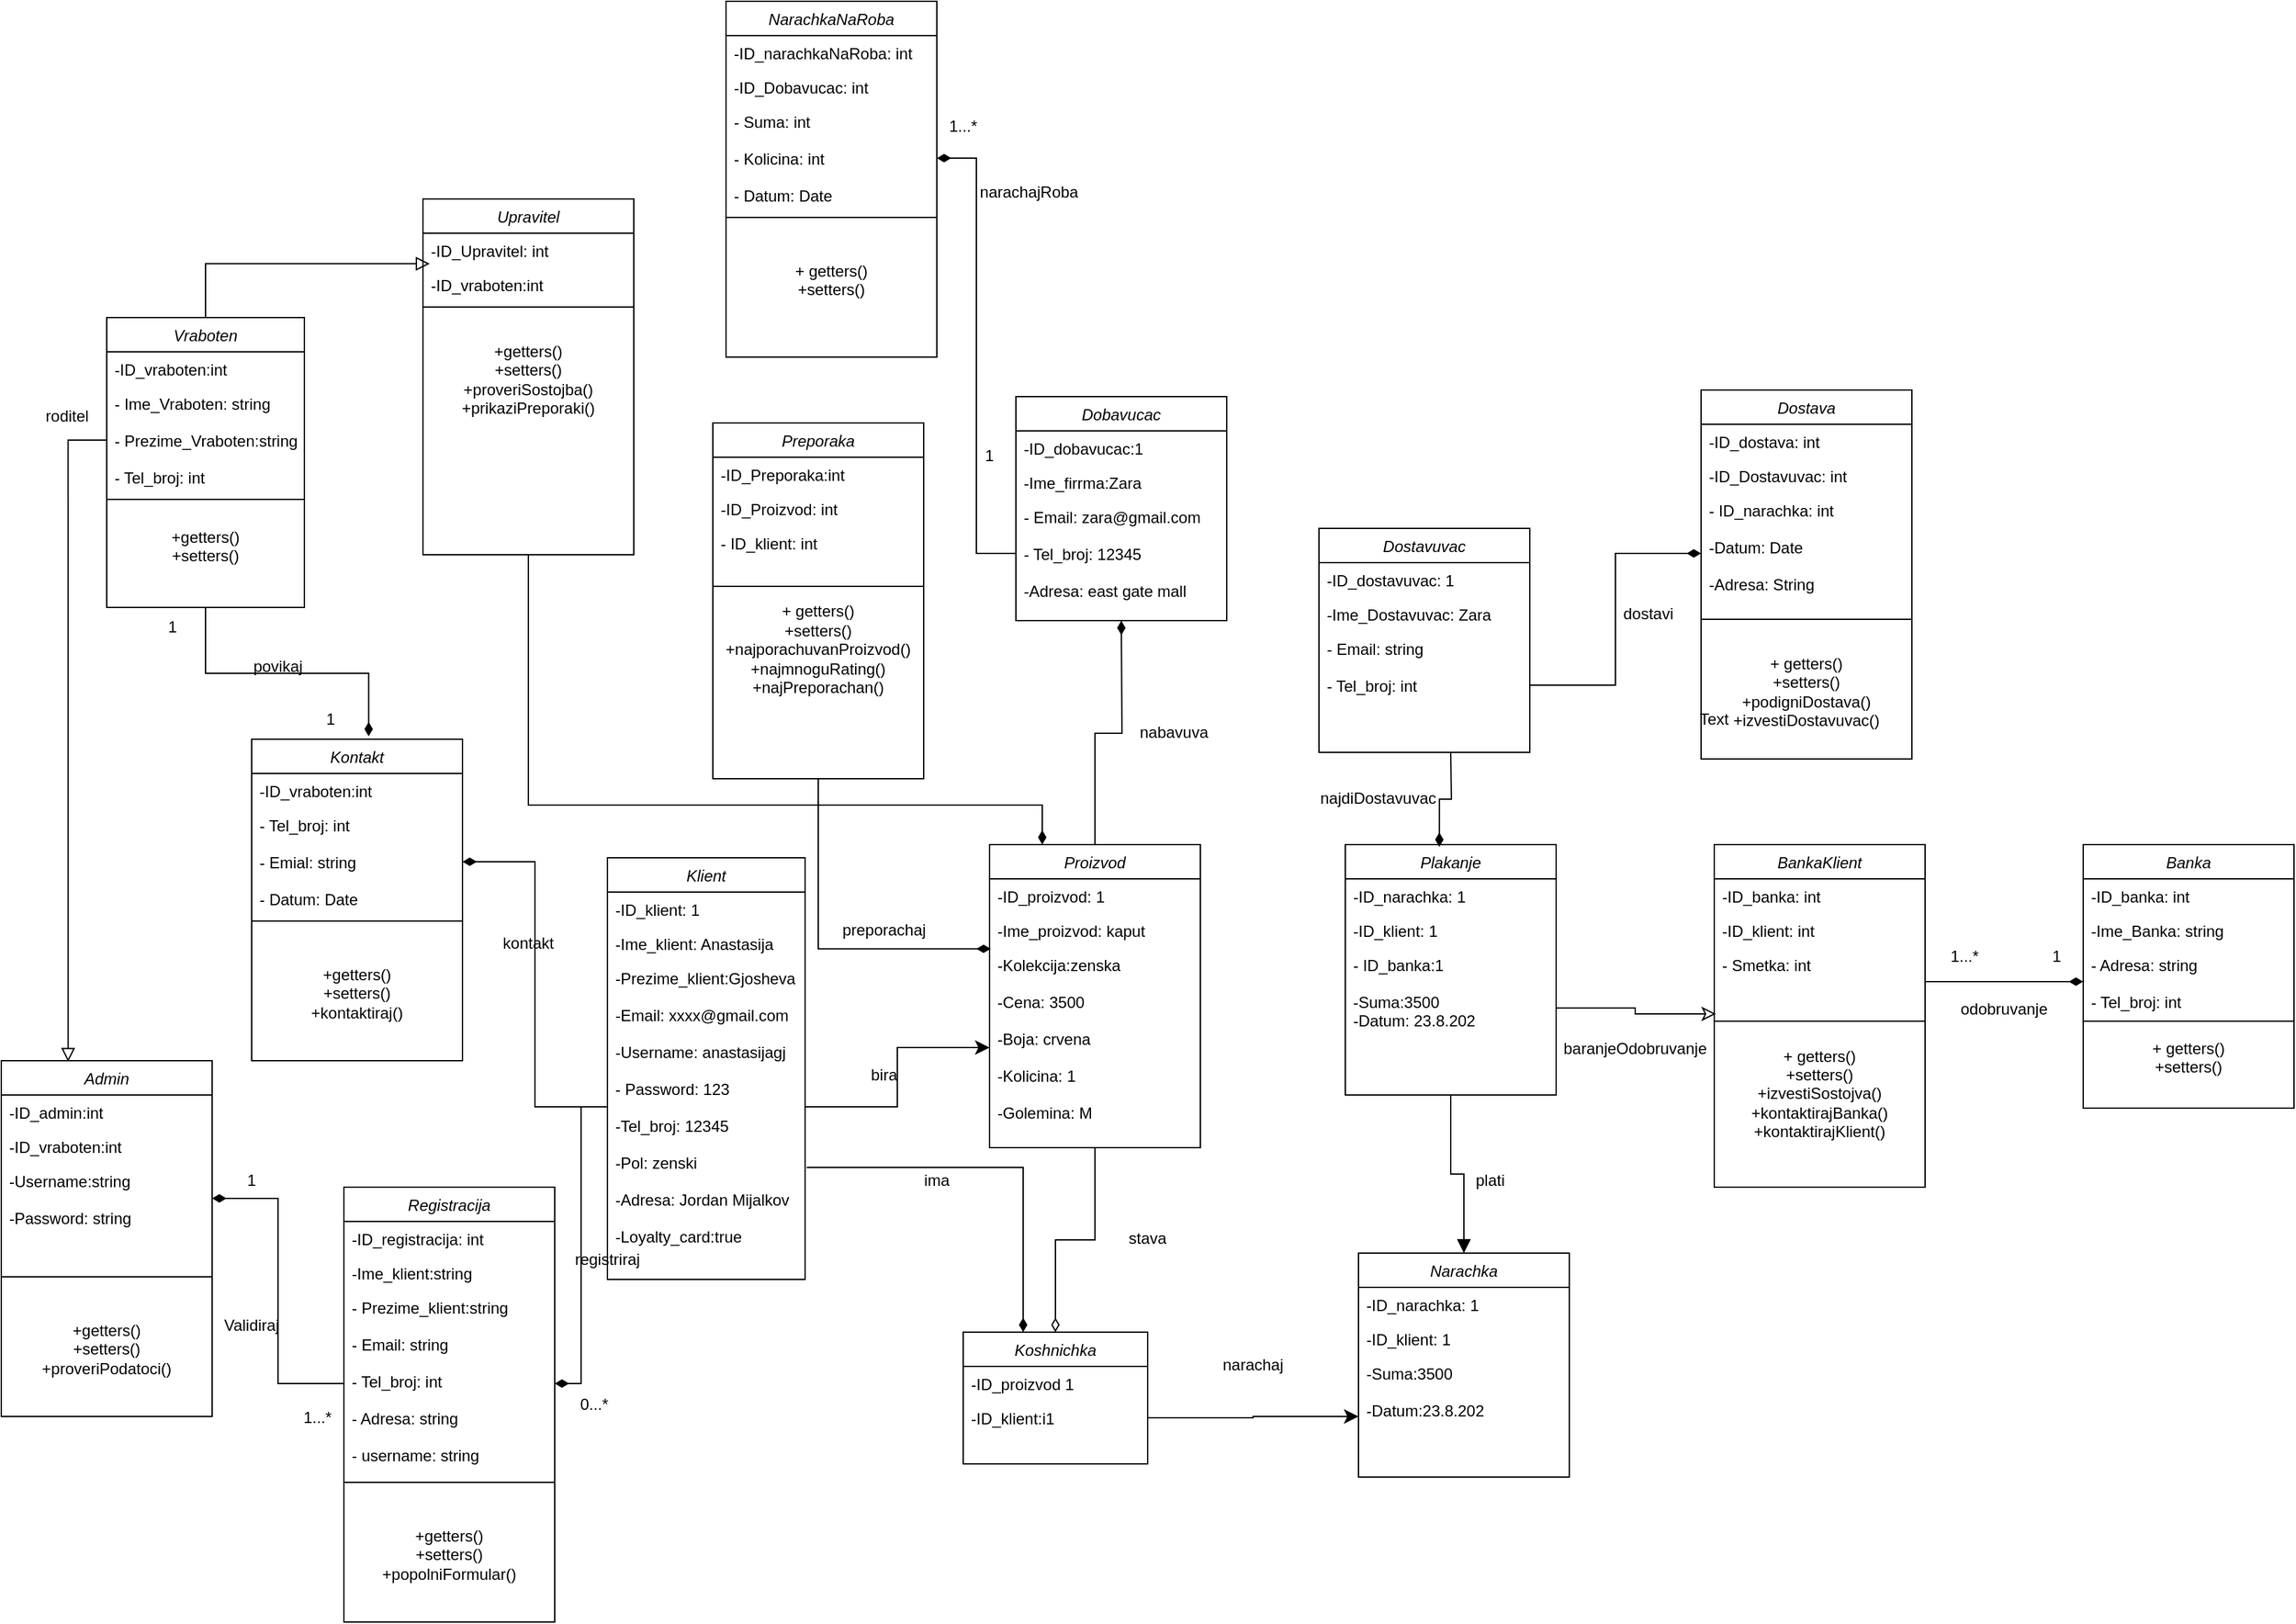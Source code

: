 <mxfile version="20.5.3" type="github">
  <diagram id="C5RBs43oDa-KdzZeNtuy" name="Page-1">
    <mxGraphModel dx="2899" dy="2581" grid="1" gridSize="10" guides="1" tooltips="1" connect="1" arrows="1" fold="1" page="1" pageScale="1" pageWidth="1169" pageHeight="1654" math="0" shadow="0">
      <root>
        <mxCell id="WIyWlLk6GJQsqaUBKTNV-0" />
        <mxCell id="WIyWlLk6GJQsqaUBKTNV-1" parent="WIyWlLk6GJQsqaUBKTNV-0" />
        <mxCell id="zkfFHV4jXpPFQw0GAbJ--0" value="Klient" style="swimlane;fontStyle=2;align=center;verticalAlign=top;childLayout=stackLayout;horizontal=1;startSize=26;horizontalStack=0;resizeParent=1;resizeLast=0;collapsible=1;marginBottom=0;rounded=0;shadow=0;strokeWidth=1;" parent="WIyWlLk6GJQsqaUBKTNV-1" vertex="1">
          <mxGeometry y="-450" width="150" height="320" as="geometry">
            <mxRectangle x="230" y="140" width="160" height="26" as="alternateBounds" />
          </mxGeometry>
        </mxCell>
        <mxCell id="zkfFHV4jXpPFQw0GAbJ--1" value="-ID_klient: 1" style="text;align=left;verticalAlign=top;spacingLeft=4;spacingRight=4;overflow=hidden;rotatable=0;points=[[0,0.5],[1,0.5]];portConstraint=eastwest;" parent="zkfFHV4jXpPFQw0GAbJ--0" vertex="1">
          <mxGeometry y="26" width="150" height="26" as="geometry" />
        </mxCell>
        <mxCell id="zkfFHV4jXpPFQw0GAbJ--2" value="-Ime_klient: Anastasija" style="text;align=left;verticalAlign=top;spacingLeft=4;spacingRight=4;overflow=hidden;rotatable=0;points=[[0,0.5],[1,0.5]];portConstraint=eastwest;rounded=0;shadow=0;html=0;" parent="zkfFHV4jXpPFQw0GAbJ--0" vertex="1">
          <mxGeometry y="52" width="150" height="26" as="geometry" />
        </mxCell>
        <mxCell id="zkfFHV4jXpPFQw0GAbJ--3" value="-Prezime_klient:Gjosheva&#xa; &#xa;-Email: xxxx@gmail.com&#xa;&#xa;-Username: anastasijagj&#xa;&#xa;- Password: 123&#xa;&#xa;-Tel_broj: 12345&#xa;&#xa;-Pol: zenski&#xa;&#xa;-Adresa: Jordan Mijalkov&#xa;&#xa;-Loyalty_card:true&#xa;&#xa;&#xa;" style="text;align=left;verticalAlign=top;spacingLeft=4;spacingRight=4;overflow=hidden;rotatable=0;points=[[0,0.5],[1,0.5]];portConstraint=eastwest;rounded=0;shadow=0;html=0;" parent="zkfFHV4jXpPFQw0GAbJ--0" vertex="1">
          <mxGeometry y="78" width="150" height="222" as="geometry" />
        </mxCell>
        <mxCell id="rF4SldOmLLkLFuO0pQVK-22" style="edgeStyle=orthogonalEdgeStyle;rounded=0;orthogonalLoop=1;jettySize=auto;html=1;exitX=0.5;exitY=1;exitDx=0;exitDy=0;strokeWidth=1;endArrow=diamondThin;endFill=0;endSize=8;" edge="1" parent="WIyWlLk6GJQsqaUBKTNV-1" source="rF4SldOmLLkLFuO0pQVK-3" target="rF4SldOmLLkLFuO0pQVK-14">
          <mxGeometry relative="1" as="geometry" />
        </mxCell>
        <mxCell id="rF4SldOmLLkLFuO0pQVK-110" style="edgeStyle=orthogonalEdgeStyle;rounded=0;orthogonalLoop=1;jettySize=auto;html=1;exitX=0.5;exitY=0;exitDx=0;exitDy=0;entryX=0.5;entryY=1;entryDx=0;entryDy=0;strokeWidth=1;endArrow=diamondThin;endFill=1;endSize=8;" edge="1" parent="WIyWlLk6GJQsqaUBKTNV-1" source="rF4SldOmLLkLFuO0pQVK-3">
          <mxGeometry relative="1" as="geometry">
            <mxPoint x="390" y="-630" as="targetPoint" />
          </mxGeometry>
        </mxCell>
        <mxCell id="rF4SldOmLLkLFuO0pQVK-3" value="Proizvod" style="swimlane;fontStyle=2;align=center;verticalAlign=top;childLayout=stackLayout;horizontal=1;startSize=26;horizontalStack=0;resizeParent=1;resizeLast=0;collapsible=1;marginBottom=0;rounded=0;shadow=0;strokeWidth=1;" vertex="1" parent="WIyWlLk6GJQsqaUBKTNV-1">
          <mxGeometry x="290" y="-460" width="160" height="230" as="geometry">
            <mxRectangle x="230" y="140" width="160" height="26" as="alternateBounds" />
          </mxGeometry>
        </mxCell>
        <mxCell id="rF4SldOmLLkLFuO0pQVK-4" value="-ID_proizvod: 1" style="text;align=left;verticalAlign=top;spacingLeft=4;spacingRight=4;overflow=hidden;rotatable=0;points=[[0,0.5],[1,0.5]];portConstraint=eastwest;" vertex="1" parent="rF4SldOmLLkLFuO0pQVK-3">
          <mxGeometry y="26" width="160" height="26" as="geometry" />
        </mxCell>
        <mxCell id="rF4SldOmLLkLFuO0pQVK-5" value="-Ime_proizvod: kaput" style="text;align=left;verticalAlign=top;spacingLeft=4;spacingRight=4;overflow=hidden;rotatable=0;points=[[0,0.5],[1,0.5]];portConstraint=eastwest;rounded=0;shadow=0;html=0;" vertex="1" parent="rF4SldOmLLkLFuO0pQVK-3">
          <mxGeometry y="52" width="160" height="26" as="geometry" />
        </mxCell>
        <mxCell id="rF4SldOmLLkLFuO0pQVK-6" value="-Kolekcija:zenska&#xa; &#xa;-Cena: 3500&#xa;&#xa;-Boja: crvena&#xa;&#xa;-Kolicina: 1&#xa;&#xa;-Golemina: M&#xa;&#xa;&#xa;&#xa;&#xa;" style="text;align=left;verticalAlign=top;spacingLeft=4;spacingRight=4;overflow=hidden;rotatable=0;points=[[0,0.5],[1,0.5]];portConstraint=eastwest;rounded=0;shadow=0;html=0;" vertex="1" parent="rF4SldOmLLkLFuO0pQVK-3">
          <mxGeometry y="78" width="160" height="152" as="geometry" />
        </mxCell>
        <mxCell id="rF4SldOmLLkLFuO0pQVK-10" style="edgeStyle=orthogonalEdgeStyle;rounded=0;orthogonalLoop=1;jettySize=auto;html=1;endArrow=classic;endFill=1;strokeWidth=1;endSize=8;" edge="1" parent="WIyWlLk6GJQsqaUBKTNV-1" source="zkfFHV4jXpPFQw0GAbJ--3" target="rF4SldOmLLkLFuO0pQVK-6">
          <mxGeometry relative="1" as="geometry" />
        </mxCell>
        <mxCell id="rF4SldOmLLkLFuO0pQVK-13" value="bira" style="text;html=1;strokeColor=none;fillColor=none;align=center;verticalAlign=middle;whiteSpace=wrap;rounded=0;" vertex="1" parent="WIyWlLk6GJQsqaUBKTNV-1">
          <mxGeometry x="180" y="-300" width="60" height="30" as="geometry" />
        </mxCell>
        <mxCell id="rF4SldOmLLkLFuO0pQVK-14" value="Koshnichka" style="swimlane;fontStyle=2;align=center;verticalAlign=top;childLayout=stackLayout;horizontal=1;startSize=26;horizontalStack=0;resizeParent=1;resizeLast=0;collapsible=1;marginBottom=0;rounded=0;shadow=0;strokeWidth=1;" vertex="1" parent="WIyWlLk6GJQsqaUBKTNV-1">
          <mxGeometry x="270" y="-90" width="140" height="100" as="geometry">
            <mxRectangle x="230" y="140" width="160" height="26" as="alternateBounds" />
          </mxGeometry>
        </mxCell>
        <mxCell id="rF4SldOmLLkLFuO0pQVK-15" value="-ID_proizvod 1" style="text;align=left;verticalAlign=top;spacingLeft=4;spacingRight=4;overflow=hidden;rotatable=0;points=[[0,0.5],[1,0.5]];portConstraint=eastwest;" vertex="1" parent="rF4SldOmLLkLFuO0pQVK-14">
          <mxGeometry y="26" width="140" height="26" as="geometry" />
        </mxCell>
        <mxCell id="rF4SldOmLLkLFuO0pQVK-16" value="-ID_klient:i1" style="text;align=left;verticalAlign=top;spacingLeft=4;spacingRight=4;overflow=hidden;rotatable=0;points=[[0,0.5],[1,0.5]];portConstraint=eastwest;rounded=0;shadow=0;html=0;" vertex="1" parent="rF4SldOmLLkLFuO0pQVK-14">
          <mxGeometry y="52" width="140" height="26" as="geometry" />
        </mxCell>
        <mxCell id="rF4SldOmLLkLFuO0pQVK-25" value="stava" style="text;html=1;strokeColor=none;fillColor=none;align=center;verticalAlign=middle;whiteSpace=wrap;rounded=0;" vertex="1" parent="WIyWlLk6GJQsqaUBKTNV-1">
          <mxGeometry x="380" y="-176" width="60" height="30" as="geometry" />
        </mxCell>
        <mxCell id="rF4SldOmLLkLFuO0pQVK-29" style="edgeStyle=orthogonalEdgeStyle;rounded=0;orthogonalLoop=1;jettySize=auto;html=1;exitX=1.008;exitY=0.707;exitDx=0;exitDy=0;entryX=0.325;entryY=0;entryDx=0;entryDy=0;entryPerimeter=0;strokeWidth=1;endArrow=diamondThin;endFill=1;endSize=8;exitPerimeter=0;" edge="1" parent="WIyWlLk6GJQsqaUBKTNV-1" source="zkfFHV4jXpPFQw0GAbJ--3" target="rF4SldOmLLkLFuO0pQVK-14">
          <mxGeometry relative="1" as="geometry">
            <mxPoint x="95" y="-50" as="sourcePoint" />
          </mxGeometry>
        </mxCell>
        <mxCell id="rF4SldOmLLkLFuO0pQVK-32" value="ima" style="text;html=1;strokeColor=none;fillColor=none;align=center;verticalAlign=middle;whiteSpace=wrap;rounded=0;" vertex="1" parent="WIyWlLk6GJQsqaUBKTNV-1">
          <mxGeometry x="220" y="-220" width="60" height="30" as="geometry" />
        </mxCell>
        <mxCell id="rF4SldOmLLkLFuO0pQVK-73" style="edgeStyle=orthogonalEdgeStyle;rounded=0;orthogonalLoop=1;jettySize=auto;html=1;strokeWidth=1;endArrow=block;endFill=1;endSize=8;exitX=0.5;exitY=1;exitDx=0;exitDy=0;" edge="1" parent="WIyWlLk6GJQsqaUBKTNV-1" source="rF4SldOmLLkLFuO0pQVK-43" target="rF4SldOmLLkLFuO0pQVK-33">
          <mxGeometry relative="1" as="geometry" />
        </mxCell>
        <mxCell id="rF4SldOmLLkLFuO0pQVK-33" value="Narachka" style="swimlane;fontStyle=2;align=center;verticalAlign=top;childLayout=stackLayout;horizontal=1;startSize=26;horizontalStack=0;resizeParent=1;resizeLast=0;collapsible=1;marginBottom=0;rounded=0;shadow=0;strokeWidth=1;" vertex="1" parent="WIyWlLk6GJQsqaUBKTNV-1">
          <mxGeometry x="570" y="-150" width="160" height="170" as="geometry">
            <mxRectangle x="230" y="140" width="160" height="26" as="alternateBounds" />
          </mxGeometry>
        </mxCell>
        <mxCell id="rF4SldOmLLkLFuO0pQVK-34" value="-ID_narachka: 1" style="text;align=left;verticalAlign=top;spacingLeft=4;spacingRight=4;overflow=hidden;rotatable=0;points=[[0,0.5],[1,0.5]];portConstraint=eastwest;" vertex="1" parent="rF4SldOmLLkLFuO0pQVK-33">
          <mxGeometry y="26" width="160" height="26" as="geometry" />
        </mxCell>
        <mxCell id="rF4SldOmLLkLFuO0pQVK-35" value="-ID_klient: 1" style="text;align=left;verticalAlign=top;spacingLeft=4;spacingRight=4;overflow=hidden;rotatable=0;points=[[0,0.5],[1,0.5]];portConstraint=eastwest;rounded=0;shadow=0;html=0;" vertex="1" parent="rF4SldOmLLkLFuO0pQVK-33">
          <mxGeometry y="52" width="160" height="26" as="geometry" />
        </mxCell>
        <mxCell id="rF4SldOmLLkLFuO0pQVK-36" value="-Suma:3500&#xa;&#xa;-Datum:23.8.202&#xa;" style="text;align=left;verticalAlign=top;spacingLeft=4;spacingRight=4;overflow=hidden;rotatable=0;points=[[0,0.5],[1,0.5]];portConstraint=eastwest;rounded=0;shadow=0;html=0;" vertex="1" parent="rF4SldOmLLkLFuO0pQVK-33">
          <mxGeometry y="78" width="160" height="92" as="geometry" />
        </mxCell>
        <mxCell id="rF4SldOmLLkLFuO0pQVK-42" value="narachaj" style="text;html=1;strokeColor=none;fillColor=none;align=center;verticalAlign=middle;whiteSpace=wrap;rounded=0;" vertex="1" parent="WIyWlLk6GJQsqaUBKTNV-1">
          <mxGeometry x="460" y="-80" width="60" height="30" as="geometry" />
        </mxCell>
        <mxCell id="rF4SldOmLLkLFuO0pQVK-43" value="Plakanje" style="swimlane;fontStyle=2;align=center;verticalAlign=top;childLayout=stackLayout;horizontal=1;startSize=26;horizontalStack=0;resizeParent=1;resizeLast=0;collapsible=1;marginBottom=0;rounded=0;shadow=0;strokeWidth=1;" vertex="1" parent="WIyWlLk6GJQsqaUBKTNV-1">
          <mxGeometry x="560" y="-460" width="160" height="190" as="geometry">
            <mxRectangle x="230" y="140" width="160" height="26" as="alternateBounds" />
          </mxGeometry>
        </mxCell>
        <mxCell id="rF4SldOmLLkLFuO0pQVK-44" value="-ID_narachka: 1" style="text;align=left;verticalAlign=top;spacingLeft=4;spacingRight=4;overflow=hidden;rotatable=0;points=[[0,0.5],[1,0.5]];portConstraint=eastwest;" vertex="1" parent="rF4SldOmLLkLFuO0pQVK-43">
          <mxGeometry y="26" width="160" height="26" as="geometry" />
        </mxCell>
        <mxCell id="rF4SldOmLLkLFuO0pQVK-45" value="-ID_klient: 1" style="text;align=left;verticalAlign=top;spacingLeft=4;spacingRight=4;overflow=hidden;rotatable=0;points=[[0,0.5],[1,0.5]];portConstraint=eastwest;rounded=0;shadow=0;html=0;" vertex="1" parent="rF4SldOmLLkLFuO0pQVK-43">
          <mxGeometry y="52" width="160" height="26" as="geometry" />
        </mxCell>
        <mxCell id="rF4SldOmLLkLFuO0pQVK-46" value="- ID_banka:1&#xa;&#xa;-Suma:3500&#xa;-Datum: 23.8.202&#xa;&#xa;" style="text;align=left;verticalAlign=top;spacingLeft=4;spacingRight=4;overflow=hidden;rotatable=0;points=[[0,0.5],[1,0.5]];portConstraint=eastwest;rounded=0;shadow=0;html=0;" vertex="1" parent="rF4SldOmLLkLFuO0pQVK-43">
          <mxGeometry y="78" width="160" height="92" as="geometry" />
        </mxCell>
        <mxCell id="rF4SldOmLLkLFuO0pQVK-49" value="BankaKlient" style="swimlane;fontStyle=2;align=center;verticalAlign=top;childLayout=stackLayout;horizontal=1;startSize=26;horizontalStack=0;resizeParent=1;resizeLast=0;collapsible=1;marginBottom=0;rounded=0;shadow=0;strokeWidth=1;" vertex="1" parent="WIyWlLk6GJQsqaUBKTNV-1">
          <mxGeometry x="840" y="-460" width="160" height="260" as="geometry">
            <mxRectangle x="230" y="140" width="160" height="26" as="alternateBounds" />
          </mxGeometry>
        </mxCell>
        <mxCell id="rF4SldOmLLkLFuO0pQVK-50" value="-ID_banka: int" style="text;align=left;verticalAlign=top;spacingLeft=4;spacingRight=4;overflow=hidden;rotatable=0;points=[[0,0.5],[1,0.5]];portConstraint=eastwest;" vertex="1" parent="rF4SldOmLLkLFuO0pQVK-49">
          <mxGeometry y="26" width="160" height="26" as="geometry" />
        </mxCell>
        <mxCell id="rF4SldOmLLkLFuO0pQVK-51" value="-ID_klient: int" style="text;align=left;verticalAlign=top;spacingLeft=4;spacingRight=4;overflow=hidden;rotatable=0;points=[[0,0.5],[1,0.5]];portConstraint=eastwest;rounded=0;shadow=0;html=0;" vertex="1" parent="rF4SldOmLLkLFuO0pQVK-49">
          <mxGeometry y="52" width="160" height="26" as="geometry" />
        </mxCell>
        <mxCell id="rF4SldOmLLkLFuO0pQVK-52" value="- Smetka: int" style="text;align=left;verticalAlign=top;spacingLeft=4;spacingRight=4;overflow=hidden;rotatable=0;points=[[0,0.5],[1,0.5]];portConstraint=eastwest;rounded=0;shadow=0;html=0;" vertex="1" parent="rF4SldOmLLkLFuO0pQVK-49">
          <mxGeometry y="78" width="160" height="52" as="geometry" />
        </mxCell>
        <mxCell id="rF4SldOmLLkLFuO0pQVK-53" value="" style="line;html=1;strokeWidth=1;align=left;verticalAlign=middle;spacingTop=-1;spacingLeft=3;spacingRight=3;rotatable=0;labelPosition=right;points=[];portConstraint=eastwest;" vertex="1" parent="rF4SldOmLLkLFuO0pQVK-49">
          <mxGeometry y="130" width="160" height="8" as="geometry" />
        </mxCell>
        <mxCell id="rF4SldOmLLkLFuO0pQVK-54" value="&lt;div&gt;+ getters()&lt;/div&gt;&lt;div&gt;+setters()&lt;/div&gt;&lt;div&gt;+izvestiSostojva()&lt;/div&gt;&lt;div&gt;+kontaktirajBanka()&lt;/div&gt;&lt;div&gt;+kontaktirajKlient()&lt;br&gt;&lt;/div&gt;" style="text;html=1;strokeColor=none;fillColor=none;align=center;verticalAlign=middle;whiteSpace=wrap;rounded=0;" vertex="1" parent="rF4SldOmLLkLFuO0pQVK-49">
          <mxGeometry y="138" width="160" height="102" as="geometry" />
        </mxCell>
        <mxCell id="rF4SldOmLLkLFuO0pQVK-55" value="Banka" style="swimlane;fontStyle=2;align=center;verticalAlign=top;childLayout=stackLayout;horizontal=1;startSize=26;horizontalStack=0;resizeParent=1;resizeLast=0;collapsible=1;marginBottom=0;rounded=0;shadow=0;strokeWidth=1;" vertex="1" parent="WIyWlLk6GJQsqaUBKTNV-1">
          <mxGeometry x="1120" y="-460" width="160" height="200" as="geometry">
            <mxRectangle x="230" y="140" width="160" height="26" as="alternateBounds" />
          </mxGeometry>
        </mxCell>
        <mxCell id="rF4SldOmLLkLFuO0pQVK-56" value="-ID_banka: int" style="text;align=left;verticalAlign=top;spacingLeft=4;spacingRight=4;overflow=hidden;rotatable=0;points=[[0,0.5],[1,0.5]];portConstraint=eastwest;" vertex="1" parent="rF4SldOmLLkLFuO0pQVK-55">
          <mxGeometry y="26" width="160" height="26" as="geometry" />
        </mxCell>
        <mxCell id="rF4SldOmLLkLFuO0pQVK-57" value="-Ime_Banka: string" style="text;align=left;verticalAlign=top;spacingLeft=4;spacingRight=4;overflow=hidden;rotatable=0;points=[[0,0.5],[1,0.5]];portConstraint=eastwest;rounded=0;shadow=0;html=0;" vertex="1" parent="rF4SldOmLLkLFuO0pQVK-55">
          <mxGeometry y="52" width="160" height="26" as="geometry" />
        </mxCell>
        <mxCell id="rF4SldOmLLkLFuO0pQVK-58" value="- Adresa: string&#xa;&#xa;- Tel_broj: int&#xa;" style="text;align=left;verticalAlign=top;spacingLeft=4;spacingRight=4;overflow=hidden;rotatable=0;points=[[0,0.5],[1,0.5]];portConstraint=eastwest;rounded=0;shadow=0;html=0;" vertex="1" parent="rF4SldOmLLkLFuO0pQVK-55">
          <mxGeometry y="78" width="160" height="52" as="geometry" />
        </mxCell>
        <mxCell id="rF4SldOmLLkLFuO0pQVK-59" value="" style="line;html=1;strokeWidth=1;align=left;verticalAlign=middle;spacingTop=-1;spacingLeft=3;spacingRight=3;rotatable=0;labelPosition=right;points=[];portConstraint=eastwest;" vertex="1" parent="rF4SldOmLLkLFuO0pQVK-55">
          <mxGeometry y="130" width="160" height="8" as="geometry" />
        </mxCell>
        <mxCell id="rF4SldOmLLkLFuO0pQVK-60" value="&lt;div&gt;+ getters()&lt;/div&gt;&lt;div&gt;+setters()&lt;/div&gt;&lt;div&gt;&lt;br&gt;&lt;/div&gt;" style="text;html=1;strokeColor=none;fillColor=none;align=center;verticalAlign=middle;whiteSpace=wrap;rounded=0;" vertex="1" parent="rF4SldOmLLkLFuO0pQVK-55">
          <mxGeometry y="138" width="160" height="62" as="geometry" />
        </mxCell>
        <mxCell id="rF4SldOmLLkLFuO0pQVK-61" value="Dostavuvac" style="swimlane;fontStyle=2;align=center;verticalAlign=top;childLayout=stackLayout;horizontal=1;startSize=26;horizontalStack=0;resizeParent=1;resizeLast=0;collapsible=1;marginBottom=0;rounded=0;shadow=0;strokeWidth=1;" vertex="1" parent="WIyWlLk6GJQsqaUBKTNV-1">
          <mxGeometry x="540" y="-700" width="160" height="170" as="geometry">
            <mxRectangle x="230" y="140" width="160" height="26" as="alternateBounds" />
          </mxGeometry>
        </mxCell>
        <mxCell id="rF4SldOmLLkLFuO0pQVK-62" value="-ID_dostavuvac: 1" style="text;align=left;verticalAlign=top;spacingLeft=4;spacingRight=4;overflow=hidden;rotatable=0;points=[[0,0.5],[1,0.5]];portConstraint=eastwest;" vertex="1" parent="rF4SldOmLLkLFuO0pQVK-61">
          <mxGeometry y="26" width="160" height="26" as="geometry" />
        </mxCell>
        <mxCell id="rF4SldOmLLkLFuO0pQVK-63" value="-Ime_Dostavuvac: Zara" style="text;align=left;verticalAlign=top;spacingLeft=4;spacingRight=4;overflow=hidden;rotatable=0;points=[[0,0.5],[1,0.5]];portConstraint=eastwest;rounded=0;shadow=0;html=0;" vertex="1" parent="rF4SldOmLLkLFuO0pQVK-61">
          <mxGeometry y="52" width="160" height="26" as="geometry" />
        </mxCell>
        <mxCell id="rF4SldOmLLkLFuO0pQVK-64" value="- Email: string&#xa;&#xa;- Tel_broj: int&#xa;" style="text;align=left;verticalAlign=top;spacingLeft=4;spacingRight=4;overflow=hidden;rotatable=0;points=[[0,0.5],[1,0.5]];portConstraint=eastwest;rounded=0;shadow=0;html=0;" vertex="1" parent="rF4SldOmLLkLFuO0pQVK-61">
          <mxGeometry y="78" width="160" height="82" as="geometry" />
        </mxCell>
        <mxCell id="rF4SldOmLLkLFuO0pQVK-67" value="Dostava" style="swimlane;fontStyle=2;align=center;verticalAlign=top;childLayout=stackLayout;horizontal=1;startSize=26;horizontalStack=0;resizeParent=1;resizeLast=0;collapsible=1;marginBottom=0;rounded=0;shadow=0;strokeWidth=1;" vertex="1" parent="WIyWlLk6GJQsqaUBKTNV-1">
          <mxGeometry x="830" y="-805" width="160" height="280" as="geometry">
            <mxRectangle x="230" y="140" width="160" height="26" as="alternateBounds" />
          </mxGeometry>
        </mxCell>
        <mxCell id="rF4SldOmLLkLFuO0pQVK-68" value="-ID_dostava: int" style="text;align=left;verticalAlign=top;spacingLeft=4;spacingRight=4;overflow=hidden;rotatable=0;points=[[0,0.5],[1,0.5]];portConstraint=eastwest;" vertex="1" parent="rF4SldOmLLkLFuO0pQVK-67">
          <mxGeometry y="26" width="160" height="26" as="geometry" />
        </mxCell>
        <mxCell id="rF4SldOmLLkLFuO0pQVK-69" value="-ID_Dostavuvac: int" style="text;align=left;verticalAlign=top;spacingLeft=4;spacingRight=4;overflow=hidden;rotatable=0;points=[[0,0.5],[1,0.5]];portConstraint=eastwest;rounded=0;shadow=0;html=0;" vertex="1" parent="rF4SldOmLLkLFuO0pQVK-67">
          <mxGeometry y="52" width="160" height="26" as="geometry" />
        </mxCell>
        <mxCell id="rF4SldOmLLkLFuO0pQVK-70" value="- ID_narachka: int&#xa;&#xa;-Datum: Date&#xa;&#xa;-Adresa: String&#xa;" style="text;align=left;verticalAlign=top;spacingLeft=4;spacingRight=4;overflow=hidden;rotatable=0;points=[[0,0.5],[1,0.5]];portConstraint=eastwest;rounded=0;shadow=0;html=0;" vertex="1" parent="rF4SldOmLLkLFuO0pQVK-67">
          <mxGeometry y="78" width="160" height="92" as="geometry" />
        </mxCell>
        <mxCell id="rF4SldOmLLkLFuO0pQVK-71" value="" style="line;html=1;strokeWidth=1;align=left;verticalAlign=middle;spacingTop=-1;spacingLeft=3;spacingRight=3;rotatable=0;labelPosition=right;points=[];portConstraint=eastwest;" vertex="1" parent="rF4SldOmLLkLFuO0pQVK-67">
          <mxGeometry y="170" width="160" height="8" as="geometry" />
        </mxCell>
        <mxCell id="rF4SldOmLLkLFuO0pQVK-72" value="&lt;div&gt;+ getters()&lt;/div&gt;&lt;div&gt;+setters()&lt;/div&gt;&lt;div&gt;+podigniDostava()&lt;/div&gt;&lt;div&gt;+izvestiDostavuvac()&lt;br&gt;&lt;/div&gt;" style="text;html=1;strokeColor=none;fillColor=none;align=center;verticalAlign=middle;whiteSpace=wrap;rounded=0;" vertex="1" parent="rF4SldOmLLkLFuO0pQVK-67">
          <mxGeometry y="178" width="160" height="102" as="geometry" />
        </mxCell>
        <mxCell id="rF4SldOmLLkLFuO0pQVK-76" value="plati" style="text;html=1;strokeColor=none;fillColor=none;align=center;verticalAlign=middle;whiteSpace=wrap;rounded=0;" vertex="1" parent="WIyWlLk6GJQsqaUBKTNV-1">
          <mxGeometry x="640" y="-220" width="60" height="30" as="geometry" />
        </mxCell>
        <mxCell id="rF4SldOmLLkLFuO0pQVK-78" style="edgeStyle=orthogonalEdgeStyle;rounded=0;orthogonalLoop=1;jettySize=auto;html=1;exitX=1;exitY=0.5;exitDx=0;exitDy=0;entryX=0.008;entryY=0.971;entryDx=0;entryDy=0;entryPerimeter=0;strokeWidth=1;endArrow=classic;endFill=0;endSize=8;" edge="1" parent="WIyWlLk6GJQsqaUBKTNV-1" source="rF4SldOmLLkLFuO0pQVK-46" target="rF4SldOmLLkLFuO0pQVK-52">
          <mxGeometry relative="1" as="geometry" />
        </mxCell>
        <mxCell id="rF4SldOmLLkLFuO0pQVK-79" style="edgeStyle=orthogonalEdgeStyle;rounded=0;orthogonalLoop=1;jettySize=auto;html=1;exitX=1;exitY=0.5;exitDx=0;exitDy=0;strokeWidth=1;endArrow=diamondThin;endFill=1;endSize=8;" edge="1" parent="WIyWlLk6GJQsqaUBKTNV-1" source="rF4SldOmLLkLFuO0pQVK-52" target="rF4SldOmLLkLFuO0pQVK-58">
          <mxGeometry relative="1" as="geometry" />
        </mxCell>
        <mxCell id="rF4SldOmLLkLFuO0pQVK-80" style="edgeStyle=orthogonalEdgeStyle;rounded=0;orthogonalLoop=1;jettySize=auto;html=1;exitX=0.5;exitY=1;exitDx=0;exitDy=0;entryX=0.446;entryY=0.009;entryDx=0;entryDy=0;entryPerimeter=0;strokeWidth=1;endArrow=diamondThin;endFill=1;endSize=8;" edge="1" parent="WIyWlLk6GJQsqaUBKTNV-1" target="rF4SldOmLLkLFuO0pQVK-43">
          <mxGeometry relative="1" as="geometry">
            <mxPoint x="640" y="-530" as="sourcePoint" />
          </mxGeometry>
        </mxCell>
        <mxCell id="rF4SldOmLLkLFuO0pQVK-81" style="edgeStyle=orthogonalEdgeStyle;rounded=0;orthogonalLoop=1;jettySize=auto;html=1;exitX=1;exitY=0.5;exitDx=0;exitDy=0;entryX=0;entryY=0.5;entryDx=0;entryDy=0;strokeWidth=1;endArrow=diamondThin;endFill=1;endSize=8;" edge="1" parent="WIyWlLk6GJQsqaUBKTNV-1" source="rF4SldOmLLkLFuO0pQVK-64" target="rF4SldOmLLkLFuO0pQVK-70">
          <mxGeometry relative="1" as="geometry" />
        </mxCell>
        <mxCell id="rF4SldOmLLkLFuO0pQVK-84" value="baranjeOdobruvanje" style="text;html=1;strokeColor=none;fillColor=none;align=center;verticalAlign=middle;whiteSpace=wrap;rounded=0;" vertex="1" parent="WIyWlLk6GJQsqaUBKTNV-1">
          <mxGeometry x="750" y="-320" width="60" height="30" as="geometry" />
        </mxCell>
        <mxCell id="rF4SldOmLLkLFuO0pQVK-85" value="odobruvanje" style="text;html=1;strokeColor=none;fillColor=none;align=center;verticalAlign=middle;whiteSpace=wrap;rounded=0;" vertex="1" parent="WIyWlLk6GJQsqaUBKTNV-1">
          <mxGeometry x="1030" y="-350" width="60" height="30" as="geometry" />
        </mxCell>
        <mxCell id="rF4SldOmLLkLFuO0pQVK-87" value="1...*" style="text;html=1;strokeColor=none;fillColor=none;align=center;verticalAlign=middle;whiteSpace=wrap;rounded=0;" vertex="1" parent="WIyWlLk6GJQsqaUBKTNV-1">
          <mxGeometry x="1000" y="-390" width="60" height="30" as="geometry" />
        </mxCell>
        <mxCell id="rF4SldOmLLkLFuO0pQVK-88" value="1" style="text;html=1;strokeColor=none;fillColor=none;align=center;verticalAlign=middle;whiteSpace=wrap;rounded=0;" vertex="1" parent="WIyWlLk6GJQsqaUBKTNV-1">
          <mxGeometry x="1070" y="-390" width="60" height="30" as="geometry" />
        </mxCell>
        <mxCell id="rF4SldOmLLkLFuO0pQVK-91" value="najdiDostavuvac" style="text;html=1;strokeColor=none;fillColor=none;align=center;verticalAlign=middle;whiteSpace=wrap;rounded=0;" vertex="1" parent="WIyWlLk6GJQsqaUBKTNV-1">
          <mxGeometry x="555" y="-510" width="60" height="30" as="geometry" />
        </mxCell>
        <mxCell id="rF4SldOmLLkLFuO0pQVK-92" value="Text" style="text;html=1;strokeColor=none;fillColor=none;align=center;verticalAlign=middle;whiteSpace=wrap;rounded=0;" vertex="1" parent="WIyWlLk6GJQsqaUBKTNV-1">
          <mxGeometry x="810" y="-570" width="60" height="30" as="geometry" />
        </mxCell>
        <mxCell id="rF4SldOmLLkLFuO0pQVK-95" value="dostavi" style="text;html=1;strokeColor=none;fillColor=none;align=center;verticalAlign=middle;whiteSpace=wrap;rounded=0;" vertex="1" parent="WIyWlLk6GJQsqaUBKTNV-1">
          <mxGeometry x="760" y="-650" width="60" height="30" as="geometry" />
        </mxCell>
        <mxCell id="rF4SldOmLLkLFuO0pQVK-97" value="Dobavucac" style="swimlane;fontStyle=2;align=center;verticalAlign=top;childLayout=stackLayout;horizontal=1;startSize=26;horizontalStack=0;resizeParent=1;resizeLast=0;collapsible=1;marginBottom=0;rounded=0;shadow=0;strokeWidth=1;" vertex="1" parent="WIyWlLk6GJQsqaUBKTNV-1">
          <mxGeometry x="310" y="-800" width="160" height="170" as="geometry">
            <mxRectangle x="230" y="140" width="160" height="26" as="alternateBounds" />
          </mxGeometry>
        </mxCell>
        <mxCell id="rF4SldOmLLkLFuO0pQVK-98" value="-ID_dobavucac:1" style="text;align=left;verticalAlign=top;spacingLeft=4;spacingRight=4;overflow=hidden;rotatable=0;points=[[0,0.5],[1,0.5]];portConstraint=eastwest;" vertex="1" parent="rF4SldOmLLkLFuO0pQVK-97">
          <mxGeometry y="26" width="160" height="26" as="geometry" />
        </mxCell>
        <mxCell id="rF4SldOmLLkLFuO0pQVK-99" value="-Ime_firrma:Zara" style="text;align=left;verticalAlign=top;spacingLeft=4;spacingRight=4;overflow=hidden;rotatable=0;points=[[0,0.5],[1,0.5]];portConstraint=eastwest;rounded=0;shadow=0;html=0;" vertex="1" parent="rF4SldOmLLkLFuO0pQVK-97">
          <mxGeometry y="52" width="160" height="26" as="geometry" />
        </mxCell>
        <mxCell id="rF4SldOmLLkLFuO0pQVK-100" value="- Email: zara@gmail.com&#xa;&#xa;- Tel_broj: 12345&#xa;&#xa;-Adresa: east gate mall&#xa;&#xa;" style="text;align=left;verticalAlign=top;spacingLeft=4;spacingRight=4;overflow=hidden;rotatable=0;points=[[0,0.5],[1,0.5]];portConstraint=eastwest;rounded=0;shadow=0;html=0;" vertex="1" parent="rF4SldOmLLkLFuO0pQVK-97">
          <mxGeometry y="78" width="160" height="82" as="geometry" />
        </mxCell>
        <mxCell id="rF4SldOmLLkLFuO0pQVK-103" value="NarachkaNaRoba" style="swimlane;fontStyle=2;align=center;verticalAlign=top;childLayout=stackLayout;horizontal=1;startSize=26;horizontalStack=0;resizeParent=1;resizeLast=0;collapsible=1;marginBottom=0;rounded=0;shadow=0;strokeWidth=1;" vertex="1" parent="WIyWlLk6GJQsqaUBKTNV-1">
          <mxGeometry x="90" y="-1100" width="160" height="270" as="geometry">
            <mxRectangle x="230" y="140" width="160" height="26" as="alternateBounds" />
          </mxGeometry>
        </mxCell>
        <mxCell id="rF4SldOmLLkLFuO0pQVK-104" value="-ID_narachkaNaRoba: int" style="text;align=left;verticalAlign=top;spacingLeft=4;spacingRight=4;overflow=hidden;rotatable=0;points=[[0,0.5],[1,0.5]];portConstraint=eastwest;" vertex="1" parent="rF4SldOmLLkLFuO0pQVK-103">
          <mxGeometry y="26" width="160" height="26" as="geometry" />
        </mxCell>
        <mxCell id="rF4SldOmLLkLFuO0pQVK-105" value="-ID_Dobavucac: int" style="text;align=left;verticalAlign=top;spacingLeft=4;spacingRight=4;overflow=hidden;rotatable=0;points=[[0,0.5],[1,0.5]];portConstraint=eastwest;rounded=0;shadow=0;html=0;" vertex="1" parent="rF4SldOmLLkLFuO0pQVK-103">
          <mxGeometry y="52" width="160" height="26" as="geometry" />
        </mxCell>
        <mxCell id="rF4SldOmLLkLFuO0pQVK-106" value="- Suma: int&#xa;&#xa;- Kolicina: int&#xa;&#xa;- Datum: Date&#xa;" style="text;align=left;verticalAlign=top;spacingLeft=4;spacingRight=4;overflow=hidden;rotatable=0;points=[[0,0.5],[1,0.5]];portConstraint=eastwest;rounded=0;shadow=0;html=0;" vertex="1" parent="rF4SldOmLLkLFuO0pQVK-103">
          <mxGeometry y="78" width="160" height="82" as="geometry" />
        </mxCell>
        <mxCell id="rF4SldOmLLkLFuO0pQVK-107" value="" style="line;html=1;strokeWidth=1;align=left;verticalAlign=middle;spacingTop=-1;spacingLeft=3;spacingRight=3;rotatable=0;labelPosition=right;points=[];portConstraint=eastwest;" vertex="1" parent="rF4SldOmLLkLFuO0pQVK-103">
          <mxGeometry y="160" width="160" height="8" as="geometry" />
        </mxCell>
        <mxCell id="rF4SldOmLLkLFuO0pQVK-108" value="&lt;div&gt;+ getters()&lt;/div&gt;&lt;div&gt;+setters()&lt;/div&gt;&lt;div&gt;&lt;br&gt;&lt;/div&gt;" style="text;html=1;strokeColor=none;fillColor=none;align=center;verticalAlign=middle;whiteSpace=wrap;rounded=0;" vertex="1" parent="rF4SldOmLLkLFuO0pQVK-103">
          <mxGeometry y="168" width="160" height="102" as="geometry" />
        </mxCell>
        <mxCell id="rF4SldOmLLkLFuO0pQVK-109" style="edgeStyle=orthogonalEdgeStyle;rounded=0;orthogonalLoop=1;jettySize=auto;html=1;exitX=0;exitY=0.5;exitDx=0;exitDy=0;strokeWidth=1;endArrow=diamondThin;endFill=1;endSize=8;" edge="1" parent="WIyWlLk6GJQsqaUBKTNV-1" source="rF4SldOmLLkLFuO0pQVK-100" target="rF4SldOmLLkLFuO0pQVK-106">
          <mxGeometry relative="1" as="geometry" />
        </mxCell>
        <mxCell id="rF4SldOmLLkLFuO0pQVK-111" value="Upravitel" style="swimlane;fontStyle=2;align=center;verticalAlign=top;childLayout=stackLayout;horizontal=1;startSize=26;horizontalStack=0;resizeParent=1;resizeLast=0;collapsible=1;marginBottom=0;rounded=0;shadow=0;strokeWidth=1;" vertex="1" parent="WIyWlLk6GJQsqaUBKTNV-1">
          <mxGeometry x="-140" y="-950" width="160" height="270" as="geometry">
            <mxRectangle x="230" y="140" width="160" height="26" as="alternateBounds" />
          </mxGeometry>
        </mxCell>
        <mxCell id="rF4SldOmLLkLFuO0pQVK-112" value="-ID_Upravitel: int" style="text;align=left;verticalAlign=top;spacingLeft=4;spacingRight=4;overflow=hidden;rotatable=0;points=[[0,0.5],[1,0.5]];portConstraint=eastwest;" vertex="1" parent="rF4SldOmLLkLFuO0pQVK-111">
          <mxGeometry y="26" width="160" height="26" as="geometry" />
        </mxCell>
        <mxCell id="rF4SldOmLLkLFuO0pQVK-113" value="-ID_vraboten:int" style="text;align=left;verticalAlign=top;spacingLeft=4;spacingRight=4;overflow=hidden;rotatable=0;points=[[0,0.5],[1,0.5]];portConstraint=eastwest;rounded=0;shadow=0;html=0;" vertex="1" parent="rF4SldOmLLkLFuO0pQVK-111">
          <mxGeometry y="52" width="160" height="26" as="geometry" />
        </mxCell>
        <mxCell id="rF4SldOmLLkLFuO0pQVK-115" value="" style="line;html=1;strokeWidth=1;align=left;verticalAlign=middle;spacingTop=-1;spacingLeft=3;spacingRight=3;rotatable=0;labelPosition=right;points=[];portConstraint=eastwest;" vertex="1" parent="rF4SldOmLLkLFuO0pQVK-111">
          <mxGeometry y="78" width="160" height="8" as="geometry" />
        </mxCell>
        <mxCell id="rF4SldOmLLkLFuO0pQVK-116" value="&lt;div&gt;&lt;br&gt;&lt;/div&gt;&lt;div&gt;+getters()&lt;/div&gt;&lt;div&gt;+setters()&lt;/div&gt;&lt;div&gt;+proveriSostojba()&lt;/div&gt;&lt;div&gt;+prikaziPreporaki()&lt;/div&gt;&lt;div&gt;&lt;br&gt;&lt;/div&gt;" style="text;html=1;strokeColor=none;fillColor=none;align=center;verticalAlign=middle;whiteSpace=wrap;rounded=0;" vertex="1" parent="rF4SldOmLLkLFuO0pQVK-111">
          <mxGeometry y="86" width="160" height="102" as="geometry" />
        </mxCell>
        <mxCell id="rF4SldOmLLkLFuO0pQVK-127" style="edgeStyle=orthogonalEdgeStyle;rounded=0;orthogonalLoop=1;jettySize=auto;html=1;entryX=0.006;entryY=0.007;entryDx=0;entryDy=0;entryPerimeter=0;strokeWidth=1;endArrow=diamondThin;endFill=1;endSize=8;" edge="1" parent="WIyWlLk6GJQsqaUBKTNV-1" source="rF4SldOmLLkLFuO0pQVK-117" target="rF4SldOmLLkLFuO0pQVK-6">
          <mxGeometry relative="1" as="geometry" />
        </mxCell>
        <mxCell id="rF4SldOmLLkLFuO0pQVK-117" value="Preporaka" style="swimlane;fontStyle=2;align=center;verticalAlign=top;childLayout=stackLayout;horizontal=1;startSize=26;horizontalStack=0;resizeParent=1;resizeLast=0;collapsible=1;marginBottom=0;rounded=0;shadow=0;strokeWidth=1;" vertex="1" parent="WIyWlLk6GJQsqaUBKTNV-1">
          <mxGeometry x="80" y="-780" width="160" height="270" as="geometry">
            <mxRectangle x="230" y="140" width="160" height="26" as="alternateBounds" />
          </mxGeometry>
        </mxCell>
        <mxCell id="rF4SldOmLLkLFuO0pQVK-118" value="-ID_Preporaka:int" style="text;align=left;verticalAlign=top;spacingLeft=4;spacingRight=4;overflow=hidden;rotatable=0;points=[[0,0.5],[1,0.5]];portConstraint=eastwest;" vertex="1" parent="rF4SldOmLLkLFuO0pQVK-117">
          <mxGeometry y="26" width="160" height="26" as="geometry" />
        </mxCell>
        <mxCell id="rF4SldOmLLkLFuO0pQVK-119" value="-ID_Proizvod: int" style="text;align=left;verticalAlign=top;spacingLeft=4;spacingRight=4;overflow=hidden;rotatable=0;points=[[0,0.5],[1,0.5]];portConstraint=eastwest;rounded=0;shadow=0;html=0;" vertex="1" parent="rF4SldOmLLkLFuO0pQVK-117">
          <mxGeometry y="52" width="160" height="26" as="geometry" />
        </mxCell>
        <mxCell id="rF4SldOmLLkLFuO0pQVK-120" value="- ID_klient: int&#xa;" style="text;align=left;verticalAlign=top;spacingLeft=4;spacingRight=4;overflow=hidden;rotatable=0;points=[[0,0.5],[1,0.5]];portConstraint=eastwest;rounded=0;shadow=0;html=0;" vertex="1" parent="rF4SldOmLLkLFuO0pQVK-117">
          <mxGeometry y="78" width="160" height="42" as="geometry" />
        </mxCell>
        <mxCell id="rF4SldOmLLkLFuO0pQVK-121" value="" style="line;html=1;strokeWidth=1;align=left;verticalAlign=middle;spacingTop=-1;spacingLeft=3;spacingRight=3;rotatable=0;labelPosition=right;points=[];portConstraint=eastwest;" vertex="1" parent="rF4SldOmLLkLFuO0pQVK-117">
          <mxGeometry y="120" width="160" height="8" as="geometry" />
        </mxCell>
        <mxCell id="rF4SldOmLLkLFuO0pQVK-122" value="&lt;div&gt;+ getters()&lt;/div&gt;&lt;div&gt;+setters()&lt;/div&gt;&lt;div&gt;+najporachuvanProizvod()&lt;/div&gt;&lt;div&gt;+najmnoguRating()&lt;/div&gt;&lt;div&gt;+najPreporachan()&lt;br&gt;&lt;/div&gt;&lt;div&gt;&lt;br&gt;&lt;/div&gt;" style="text;html=1;strokeColor=none;fillColor=none;align=center;verticalAlign=middle;whiteSpace=wrap;rounded=0;" vertex="1" parent="rF4SldOmLLkLFuO0pQVK-117">
          <mxGeometry y="128" width="160" height="102" as="geometry" />
        </mxCell>
        <mxCell id="rF4SldOmLLkLFuO0pQVK-125" style="edgeStyle=orthogonalEdgeStyle;rounded=0;orthogonalLoop=1;jettySize=auto;html=1;entryX=0.25;entryY=0;entryDx=0;entryDy=0;strokeWidth=1;endArrow=diamondThin;endFill=1;endSize=8;" edge="1" parent="WIyWlLk6GJQsqaUBKTNV-1" target="rF4SldOmLLkLFuO0pQVK-3">
          <mxGeometry relative="1" as="geometry">
            <mxPoint x="-60" y="-680" as="sourcePoint" />
            <Array as="points">
              <mxPoint x="-60" y="-490" />
              <mxPoint x="330" y="-490" />
            </Array>
          </mxGeometry>
        </mxCell>
        <mxCell id="rF4SldOmLLkLFuO0pQVK-130" value="preporachaj" style="text;html=1;strokeColor=none;fillColor=none;align=center;verticalAlign=middle;whiteSpace=wrap;rounded=0;" vertex="1" parent="WIyWlLk6GJQsqaUBKTNV-1">
          <mxGeometry x="180" y="-410" width="60" height="30" as="geometry" />
        </mxCell>
        <mxCell id="rF4SldOmLLkLFuO0pQVK-136" value="nabavuva" style="text;html=1;strokeColor=none;fillColor=none;align=center;verticalAlign=middle;whiteSpace=wrap;rounded=0;" vertex="1" parent="WIyWlLk6GJQsqaUBKTNV-1">
          <mxGeometry x="400" y="-560" width="60" height="30" as="geometry" />
        </mxCell>
        <mxCell id="rF4SldOmLLkLFuO0pQVK-137" value="1" style="text;html=1;strokeColor=none;fillColor=none;align=center;verticalAlign=middle;whiteSpace=wrap;rounded=0;" vertex="1" parent="WIyWlLk6GJQsqaUBKTNV-1">
          <mxGeometry x="260" y="-770" width="60" height="30" as="geometry" />
        </mxCell>
        <mxCell id="rF4SldOmLLkLFuO0pQVK-138" value="1...*" style="text;html=1;strokeColor=none;fillColor=none;align=center;verticalAlign=middle;whiteSpace=wrap;rounded=0;" vertex="1" parent="WIyWlLk6GJQsqaUBKTNV-1">
          <mxGeometry x="240" y="-1020" width="60" height="30" as="geometry" />
        </mxCell>
        <mxCell id="rF4SldOmLLkLFuO0pQVK-139" value="narachajRoba" style="text;html=1;strokeColor=none;fillColor=none;align=center;verticalAlign=middle;whiteSpace=wrap;rounded=0;" vertex="1" parent="WIyWlLk6GJQsqaUBKTNV-1">
          <mxGeometry x="290" y="-970" width="60" height="30" as="geometry" />
        </mxCell>
        <mxCell id="rF4SldOmLLkLFuO0pQVK-140" value="Admin" style="swimlane;fontStyle=2;align=center;verticalAlign=top;childLayout=stackLayout;horizontal=1;startSize=26;horizontalStack=0;resizeParent=1;resizeLast=0;collapsible=1;marginBottom=0;rounded=0;shadow=0;strokeWidth=1;" vertex="1" parent="WIyWlLk6GJQsqaUBKTNV-1">
          <mxGeometry x="-460" y="-296" width="160" height="270" as="geometry">
            <mxRectangle x="230" y="140" width="160" height="26" as="alternateBounds" />
          </mxGeometry>
        </mxCell>
        <mxCell id="rF4SldOmLLkLFuO0pQVK-141" value="-ID_admin:int" style="text;align=left;verticalAlign=top;spacingLeft=4;spacingRight=4;overflow=hidden;rotatable=0;points=[[0,0.5],[1,0.5]];portConstraint=eastwest;" vertex="1" parent="rF4SldOmLLkLFuO0pQVK-140">
          <mxGeometry y="26" width="160" height="26" as="geometry" />
        </mxCell>
        <mxCell id="rF4SldOmLLkLFuO0pQVK-142" value="-ID_vraboten:int" style="text;align=left;verticalAlign=top;spacingLeft=4;spacingRight=4;overflow=hidden;rotatable=0;points=[[0,0.5],[1,0.5]];portConstraint=eastwest;rounded=0;shadow=0;html=0;" vertex="1" parent="rF4SldOmLLkLFuO0pQVK-140">
          <mxGeometry y="52" width="160" height="26" as="geometry" />
        </mxCell>
        <mxCell id="rF4SldOmLLkLFuO0pQVK-143" value="-Username:string&#xa;&#xa;-Password: string&#xa;" style="text;align=left;verticalAlign=top;spacingLeft=4;spacingRight=4;overflow=hidden;rotatable=0;points=[[0,0.5],[1,0.5]];portConstraint=eastwest;rounded=0;shadow=0;html=0;" vertex="1" parent="rF4SldOmLLkLFuO0pQVK-140">
          <mxGeometry y="78" width="160" height="82" as="geometry" />
        </mxCell>
        <mxCell id="rF4SldOmLLkLFuO0pQVK-144" value="" style="line;html=1;strokeWidth=1;align=left;verticalAlign=middle;spacingTop=-1;spacingLeft=3;spacingRight=3;rotatable=0;labelPosition=right;points=[];portConstraint=eastwest;" vertex="1" parent="rF4SldOmLLkLFuO0pQVK-140">
          <mxGeometry y="160" width="160" height="8" as="geometry" />
        </mxCell>
        <mxCell id="rF4SldOmLLkLFuO0pQVK-145" value="&lt;div&gt;&lt;br&gt;&lt;/div&gt;&lt;div&gt;+getters()&lt;/div&gt;&lt;div&gt;+setters()&lt;/div&gt;&lt;div&gt;+proveriPodatoci()&lt;/div&gt;&lt;div&gt;&lt;br&gt;&lt;/div&gt;" style="text;html=1;strokeColor=none;fillColor=none;align=center;verticalAlign=middle;whiteSpace=wrap;rounded=0;" vertex="1" parent="rF4SldOmLLkLFuO0pQVK-140">
          <mxGeometry y="168" width="160" height="102" as="geometry" />
        </mxCell>
        <mxCell id="rF4SldOmLLkLFuO0pQVK-146" value="Registracija" style="swimlane;fontStyle=2;align=center;verticalAlign=top;childLayout=stackLayout;horizontal=1;startSize=26;horizontalStack=0;resizeParent=1;resizeLast=0;collapsible=1;marginBottom=0;rounded=0;shadow=0;strokeWidth=1;" vertex="1" parent="WIyWlLk6GJQsqaUBKTNV-1">
          <mxGeometry x="-200" y="-200" width="160" height="330" as="geometry">
            <mxRectangle x="230" y="140" width="160" height="26" as="alternateBounds" />
          </mxGeometry>
        </mxCell>
        <mxCell id="rF4SldOmLLkLFuO0pQVK-147" value="-ID_registracija: int" style="text;align=left;verticalAlign=top;spacingLeft=4;spacingRight=4;overflow=hidden;rotatable=0;points=[[0,0.5],[1,0.5]];portConstraint=eastwest;" vertex="1" parent="rF4SldOmLLkLFuO0pQVK-146">
          <mxGeometry y="26" width="160" height="26" as="geometry" />
        </mxCell>
        <mxCell id="rF4SldOmLLkLFuO0pQVK-148" value="-Ime_klient:string" style="text;align=left;verticalAlign=top;spacingLeft=4;spacingRight=4;overflow=hidden;rotatable=0;points=[[0,0.5],[1,0.5]];portConstraint=eastwest;rounded=0;shadow=0;html=0;" vertex="1" parent="rF4SldOmLLkLFuO0pQVK-146">
          <mxGeometry y="52" width="160" height="26" as="geometry" />
        </mxCell>
        <mxCell id="rF4SldOmLLkLFuO0pQVK-149" value="- Prezime_klient:string&#xa;&#xa;- Email: string&#xa;&#xa;- Tel_broj: int&#xa;&#xa;- Adresa: string&#xa;&#xa;- username: string&#xa;" style="text;align=left;verticalAlign=top;spacingLeft=4;spacingRight=4;overflow=hidden;rotatable=0;points=[[0,0.5],[1,0.5]];portConstraint=eastwest;rounded=0;shadow=0;html=0;" vertex="1" parent="rF4SldOmLLkLFuO0pQVK-146">
          <mxGeometry y="78" width="160" height="142" as="geometry" />
        </mxCell>
        <mxCell id="rF4SldOmLLkLFuO0pQVK-150" value="" style="line;html=1;strokeWidth=1;align=left;verticalAlign=middle;spacingTop=-1;spacingLeft=3;spacingRight=3;rotatable=0;labelPosition=right;points=[];portConstraint=eastwest;" vertex="1" parent="rF4SldOmLLkLFuO0pQVK-146">
          <mxGeometry y="220" width="160" height="8" as="geometry" />
        </mxCell>
        <mxCell id="rF4SldOmLLkLFuO0pQVK-151" value="&lt;div&gt;&lt;br&gt;&lt;/div&gt;&lt;div&gt;+getters()&lt;/div&gt;&lt;div&gt;+setters()&lt;/div&gt;&lt;div&gt;+popolniFormular()&lt;br&gt;&lt;/div&gt;&lt;div&gt;&lt;br&gt;&lt;/div&gt;" style="text;html=1;strokeColor=none;fillColor=none;align=center;verticalAlign=middle;whiteSpace=wrap;rounded=0;" vertex="1" parent="rF4SldOmLLkLFuO0pQVK-146">
          <mxGeometry y="228" width="160" height="102" as="geometry" />
        </mxCell>
        <mxCell id="rF4SldOmLLkLFuO0pQVK-153" value="Kontakt" style="swimlane;fontStyle=2;align=center;verticalAlign=top;childLayout=stackLayout;horizontal=1;startSize=26;horizontalStack=0;resizeParent=1;resizeLast=0;collapsible=1;marginBottom=0;rounded=0;shadow=0;strokeWidth=1;" vertex="1" parent="WIyWlLk6GJQsqaUBKTNV-1">
          <mxGeometry x="-270" y="-540" width="160" height="244" as="geometry">
            <mxRectangle x="230" y="140" width="160" height="26" as="alternateBounds" />
          </mxGeometry>
        </mxCell>
        <mxCell id="rF4SldOmLLkLFuO0pQVK-155" value="-ID_vraboten:int" style="text;align=left;verticalAlign=top;spacingLeft=4;spacingRight=4;overflow=hidden;rotatable=0;points=[[0,0.5],[1,0.5]];portConstraint=eastwest;rounded=0;shadow=0;html=0;" vertex="1" parent="rF4SldOmLLkLFuO0pQVK-153">
          <mxGeometry y="26" width="160" height="26" as="geometry" />
        </mxCell>
        <mxCell id="rF4SldOmLLkLFuO0pQVK-156" value="- Tel_broj: int&#xa;&#xa;- Emial: string&#xa;&#xa;- Datum: Date&#xa;" style="text;align=left;verticalAlign=top;spacingLeft=4;spacingRight=4;overflow=hidden;rotatable=0;points=[[0,0.5],[1,0.5]];portConstraint=eastwest;rounded=0;shadow=0;html=0;" vertex="1" parent="rF4SldOmLLkLFuO0pQVK-153">
          <mxGeometry y="52" width="160" height="82" as="geometry" />
        </mxCell>
        <mxCell id="rF4SldOmLLkLFuO0pQVK-157" value="" style="line;html=1;strokeWidth=1;align=left;verticalAlign=middle;spacingTop=-1;spacingLeft=3;spacingRight=3;rotatable=0;labelPosition=right;points=[];portConstraint=eastwest;" vertex="1" parent="rF4SldOmLLkLFuO0pQVK-153">
          <mxGeometry y="134" width="160" height="8" as="geometry" />
        </mxCell>
        <mxCell id="rF4SldOmLLkLFuO0pQVK-158" value="&lt;div&gt;&lt;br&gt;&lt;/div&gt;&lt;div&gt;+getters()&lt;/div&gt;&lt;div&gt;+setters()&lt;/div&gt;&lt;div&gt;+kontaktiraj()&lt;/div&gt;&lt;div&gt;&lt;br&gt;&lt;/div&gt;" style="text;html=1;strokeColor=none;fillColor=none;align=center;verticalAlign=middle;whiteSpace=wrap;rounded=0;" vertex="1" parent="rF4SldOmLLkLFuO0pQVK-153">
          <mxGeometry y="142" width="160" height="102" as="geometry" />
        </mxCell>
        <mxCell id="rF4SldOmLLkLFuO0pQVK-165" style="edgeStyle=orthogonalEdgeStyle;rounded=0;orthogonalLoop=1;jettySize=auto;html=1;entryX=0.555;entryY=-0.009;entryDx=0;entryDy=0;entryPerimeter=0;strokeWidth=1;endArrow=diamondThin;endFill=1;endSize=8;" edge="1" parent="WIyWlLk6GJQsqaUBKTNV-1" source="rF4SldOmLLkLFuO0pQVK-159" target="rF4SldOmLLkLFuO0pQVK-153">
          <mxGeometry relative="1" as="geometry" />
        </mxCell>
        <mxCell id="rF4SldOmLLkLFuO0pQVK-187" style="edgeStyle=orthogonalEdgeStyle;rounded=0;orthogonalLoop=1;jettySize=auto;html=1;exitX=0.5;exitY=0;exitDx=0;exitDy=0;entryX=0.032;entryY=-0.11;entryDx=0;entryDy=0;entryPerimeter=0;strokeWidth=1;endArrow=block;endFill=0;endSize=8;" edge="1" parent="WIyWlLk6GJQsqaUBKTNV-1" source="rF4SldOmLLkLFuO0pQVK-159" target="rF4SldOmLLkLFuO0pQVK-113">
          <mxGeometry relative="1" as="geometry" />
        </mxCell>
        <mxCell id="rF4SldOmLLkLFuO0pQVK-159" value="Vraboten" style="swimlane;fontStyle=2;align=center;verticalAlign=top;childLayout=stackLayout;horizontal=1;startSize=26;horizontalStack=0;resizeParent=1;resizeLast=0;collapsible=1;marginBottom=0;rounded=0;shadow=0;strokeWidth=1;" vertex="1" parent="WIyWlLk6GJQsqaUBKTNV-1">
          <mxGeometry x="-380" y="-860" width="150" height="220" as="geometry">
            <mxRectangle x="230" y="140" width="160" height="26" as="alternateBounds" />
          </mxGeometry>
        </mxCell>
        <mxCell id="rF4SldOmLLkLFuO0pQVK-161" value="-ID_vraboten:int" style="text;align=left;verticalAlign=top;spacingLeft=4;spacingRight=4;overflow=hidden;rotatable=0;points=[[0,0.5],[1,0.5]];portConstraint=eastwest;rounded=0;shadow=0;html=0;" vertex="1" parent="rF4SldOmLLkLFuO0pQVK-159">
          <mxGeometry y="26" width="150" height="26" as="geometry" />
        </mxCell>
        <mxCell id="rF4SldOmLLkLFuO0pQVK-162" value="- Ime_Vraboten: string&#xa;&#xa;- Prezime_Vraboten:string&#xa;&#xa;- Tel_broj: int&#xa;" style="text;align=left;verticalAlign=top;spacingLeft=4;spacingRight=4;overflow=hidden;rotatable=0;points=[[0,0.5],[1,0.5]];portConstraint=eastwest;rounded=0;shadow=0;html=0;" vertex="1" parent="rF4SldOmLLkLFuO0pQVK-159">
          <mxGeometry y="52" width="150" height="82" as="geometry" />
        </mxCell>
        <mxCell id="rF4SldOmLLkLFuO0pQVK-163" value="" style="line;html=1;strokeWidth=1;align=left;verticalAlign=middle;spacingTop=-1;spacingLeft=3;spacingRight=3;rotatable=0;labelPosition=right;points=[];portConstraint=eastwest;" vertex="1" parent="rF4SldOmLLkLFuO0pQVK-159">
          <mxGeometry y="134" width="150" height="8" as="geometry" />
        </mxCell>
        <mxCell id="rF4SldOmLLkLFuO0pQVK-164" value="&lt;div&gt;&lt;br&gt;&lt;/div&gt;&lt;div&gt;+getters()&lt;/div&gt;&lt;div&gt;+setters()&lt;/div&gt;&lt;div&gt;&lt;br&gt;&lt;/div&gt;&lt;div&gt;&lt;br&gt;&lt;/div&gt;" style="text;html=1;strokeColor=none;fillColor=none;align=center;verticalAlign=middle;whiteSpace=wrap;rounded=0;" vertex="1" parent="rF4SldOmLLkLFuO0pQVK-159">
          <mxGeometry y="142" width="150" height="78" as="geometry" />
        </mxCell>
        <mxCell id="rF4SldOmLLkLFuO0pQVK-166" style="edgeStyle=orthogonalEdgeStyle;rounded=0;orthogonalLoop=1;jettySize=auto;html=1;entryX=1;entryY=0.5;entryDx=0;entryDy=0;strokeWidth=1;endArrow=diamondThin;endFill=1;endSize=8;" edge="1" parent="WIyWlLk6GJQsqaUBKTNV-1" source="zkfFHV4jXpPFQw0GAbJ--3" target="rF4SldOmLLkLFuO0pQVK-156">
          <mxGeometry relative="1" as="geometry" />
        </mxCell>
        <mxCell id="rF4SldOmLLkLFuO0pQVK-167" style="edgeStyle=orthogonalEdgeStyle;rounded=0;orthogonalLoop=1;jettySize=auto;html=1;entryX=1;entryY=0.323;entryDx=0;entryDy=0;entryPerimeter=0;strokeWidth=1;endArrow=diamondThin;endFill=1;endSize=8;" edge="1" parent="WIyWlLk6GJQsqaUBKTNV-1" source="rF4SldOmLLkLFuO0pQVK-149" target="rF4SldOmLLkLFuO0pQVK-143">
          <mxGeometry relative="1" as="geometry" />
        </mxCell>
        <mxCell id="rF4SldOmLLkLFuO0pQVK-168" style="edgeStyle=orthogonalEdgeStyle;rounded=0;orthogonalLoop=1;jettySize=auto;html=1;entryX=1;entryY=0.5;entryDx=0;entryDy=0;strokeWidth=1;endArrow=diamondThin;endFill=1;endSize=8;" edge="1" parent="WIyWlLk6GJQsqaUBKTNV-1" source="zkfFHV4jXpPFQw0GAbJ--3" target="rF4SldOmLLkLFuO0pQVK-149">
          <mxGeometry relative="1" as="geometry" />
        </mxCell>
        <mxCell id="rF4SldOmLLkLFuO0pQVK-169" value="1...*" style="text;html=1;strokeColor=none;fillColor=none;align=center;verticalAlign=middle;whiteSpace=wrap;rounded=0;" vertex="1" parent="WIyWlLk6GJQsqaUBKTNV-1">
          <mxGeometry x="-250" y="-40" width="60" height="30" as="geometry" />
        </mxCell>
        <mxCell id="rF4SldOmLLkLFuO0pQVK-170" value="1" style="text;html=1;strokeColor=none;fillColor=none;align=center;verticalAlign=middle;whiteSpace=wrap;rounded=0;" vertex="1" parent="WIyWlLk6GJQsqaUBKTNV-1">
          <mxGeometry x="-300" y="-220" width="60" height="30" as="geometry" />
        </mxCell>
        <mxCell id="rF4SldOmLLkLFuO0pQVK-171" value="Validiraj" style="text;html=1;strokeColor=none;fillColor=none;align=center;verticalAlign=middle;whiteSpace=wrap;rounded=0;" vertex="1" parent="WIyWlLk6GJQsqaUBKTNV-1">
          <mxGeometry x="-300" y="-110" width="60" height="30" as="geometry" />
        </mxCell>
        <mxCell id="rF4SldOmLLkLFuO0pQVK-172" value="0...*" style="text;html=1;strokeColor=none;fillColor=none;align=center;verticalAlign=middle;whiteSpace=wrap;rounded=0;" vertex="1" parent="WIyWlLk6GJQsqaUBKTNV-1">
          <mxGeometry x="-40" y="-50" width="60" height="30" as="geometry" />
        </mxCell>
        <mxCell id="rF4SldOmLLkLFuO0pQVK-177" value="kontakt" style="text;html=1;strokeColor=none;fillColor=none;align=center;verticalAlign=middle;whiteSpace=wrap;rounded=0;" vertex="1" parent="WIyWlLk6GJQsqaUBKTNV-1">
          <mxGeometry x="-90" y="-400" width="60" height="30" as="geometry" />
        </mxCell>
        <mxCell id="rF4SldOmLLkLFuO0pQVK-179" value="registriraj" style="text;html=1;strokeColor=none;fillColor=none;align=center;verticalAlign=middle;whiteSpace=wrap;rounded=0;" vertex="1" parent="WIyWlLk6GJQsqaUBKTNV-1">
          <mxGeometry x="-30" y="-160" width="60" height="30" as="geometry" />
        </mxCell>
        <mxCell id="rF4SldOmLLkLFuO0pQVK-181" value="1" style="text;html=1;strokeColor=none;fillColor=none;align=center;verticalAlign=middle;whiteSpace=wrap;rounded=0;" vertex="1" parent="WIyWlLk6GJQsqaUBKTNV-1">
          <mxGeometry x="-360" y="-640" width="60" height="30" as="geometry" />
        </mxCell>
        <mxCell id="rF4SldOmLLkLFuO0pQVK-182" value="1" style="text;html=1;strokeColor=none;fillColor=none;align=center;verticalAlign=middle;whiteSpace=wrap;rounded=0;" vertex="1" parent="WIyWlLk6GJQsqaUBKTNV-1">
          <mxGeometry x="-240" y="-570" width="60" height="30" as="geometry" />
        </mxCell>
        <mxCell id="rF4SldOmLLkLFuO0pQVK-183" value="povikaj" style="text;html=1;strokeColor=none;fillColor=none;align=center;verticalAlign=middle;whiteSpace=wrap;rounded=0;" vertex="1" parent="WIyWlLk6GJQsqaUBKTNV-1">
          <mxGeometry x="-280" y="-610" width="60" height="30" as="geometry" />
        </mxCell>
        <mxCell id="rF4SldOmLLkLFuO0pQVK-184" style="edgeStyle=orthogonalEdgeStyle;rounded=0;orthogonalLoop=1;jettySize=auto;html=1;entryX=0.317;entryY=0.003;entryDx=0;entryDy=0;entryPerimeter=0;strokeWidth=1;endArrow=block;endFill=0;endSize=8;" edge="1" parent="WIyWlLk6GJQsqaUBKTNV-1" source="rF4SldOmLLkLFuO0pQVK-162" target="rF4SldOmLLkLFuO0pQVK-140">
          <mxGeometry relative="1" as="geometry" />
        </mxCell>
        <mxCell id="rF4SldOmLLkLFuO0pQVK-185" value="roditel" style="text;html=1;strokeColor=none;fillColor=none;align=center;verticalAlign=middle;whiteSpace=wrap;rounded=0;" vertex="1" parent="WIyWlLk6GJQsqaUBKTNV-1">
          <mxGeometry x="-440" y="-800" width="60" height="30" as="geometry" />
        </mxCell>
        <mxCell id="rF4SldOmLLkLFuO0pQVK-190" style="edgeStyle=orthogonalEdgeStyle;rounded=0;orthogonalLoop=1;jettySize=auto;html=1;strokeWidth=1;endArrow=classic;endFill=1;endSize=8;" edge="1" parent="WIyWlLk6GJQsqaUBKTNV-1" source="rF4SldOmLLkLFuO0pQVK-16" target="rF4SldOmLLkLFuO0pQVK-36">
          <mxGeometry relative="1" as="geometry" />
        </mxCell>
      </root>
    </mxGraphModel>
  </diagram>
</mxfile>
